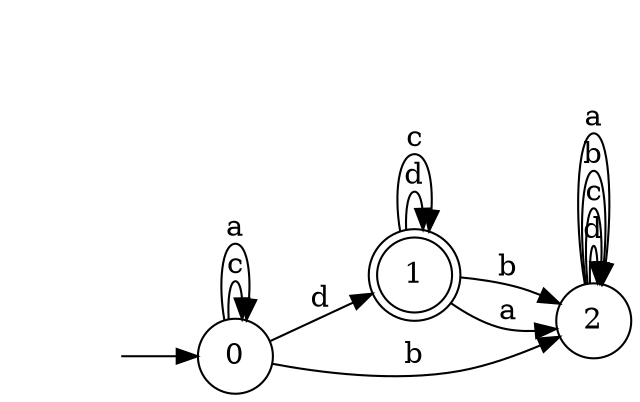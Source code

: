 digraph {
  rankdir=LR;
  0 [label="0", shape = circle];
  0 -> 1 [label="d"];
  0 -> 0 [label="c"];
  0 -> 2 [label="b"];
  0 -> 0 [label="a"];
  1 [label="1", shape = doublecircle];
  1 -> 1 [label="d"];
  1 -> 1 [label="c"];
  1 -> 2 [label="b"];
  1 -> 2 [label="a"];
  2 [label="2", shape = circle];
  2 -> 2 [label="d"];
  2 -> 2 [label="c"];
  2 -> 2 [label="b"];
  2 -> 2 [label="a"];
  3 [label="", shape = plaintext];
  3 -> 0 [label=""];
}
